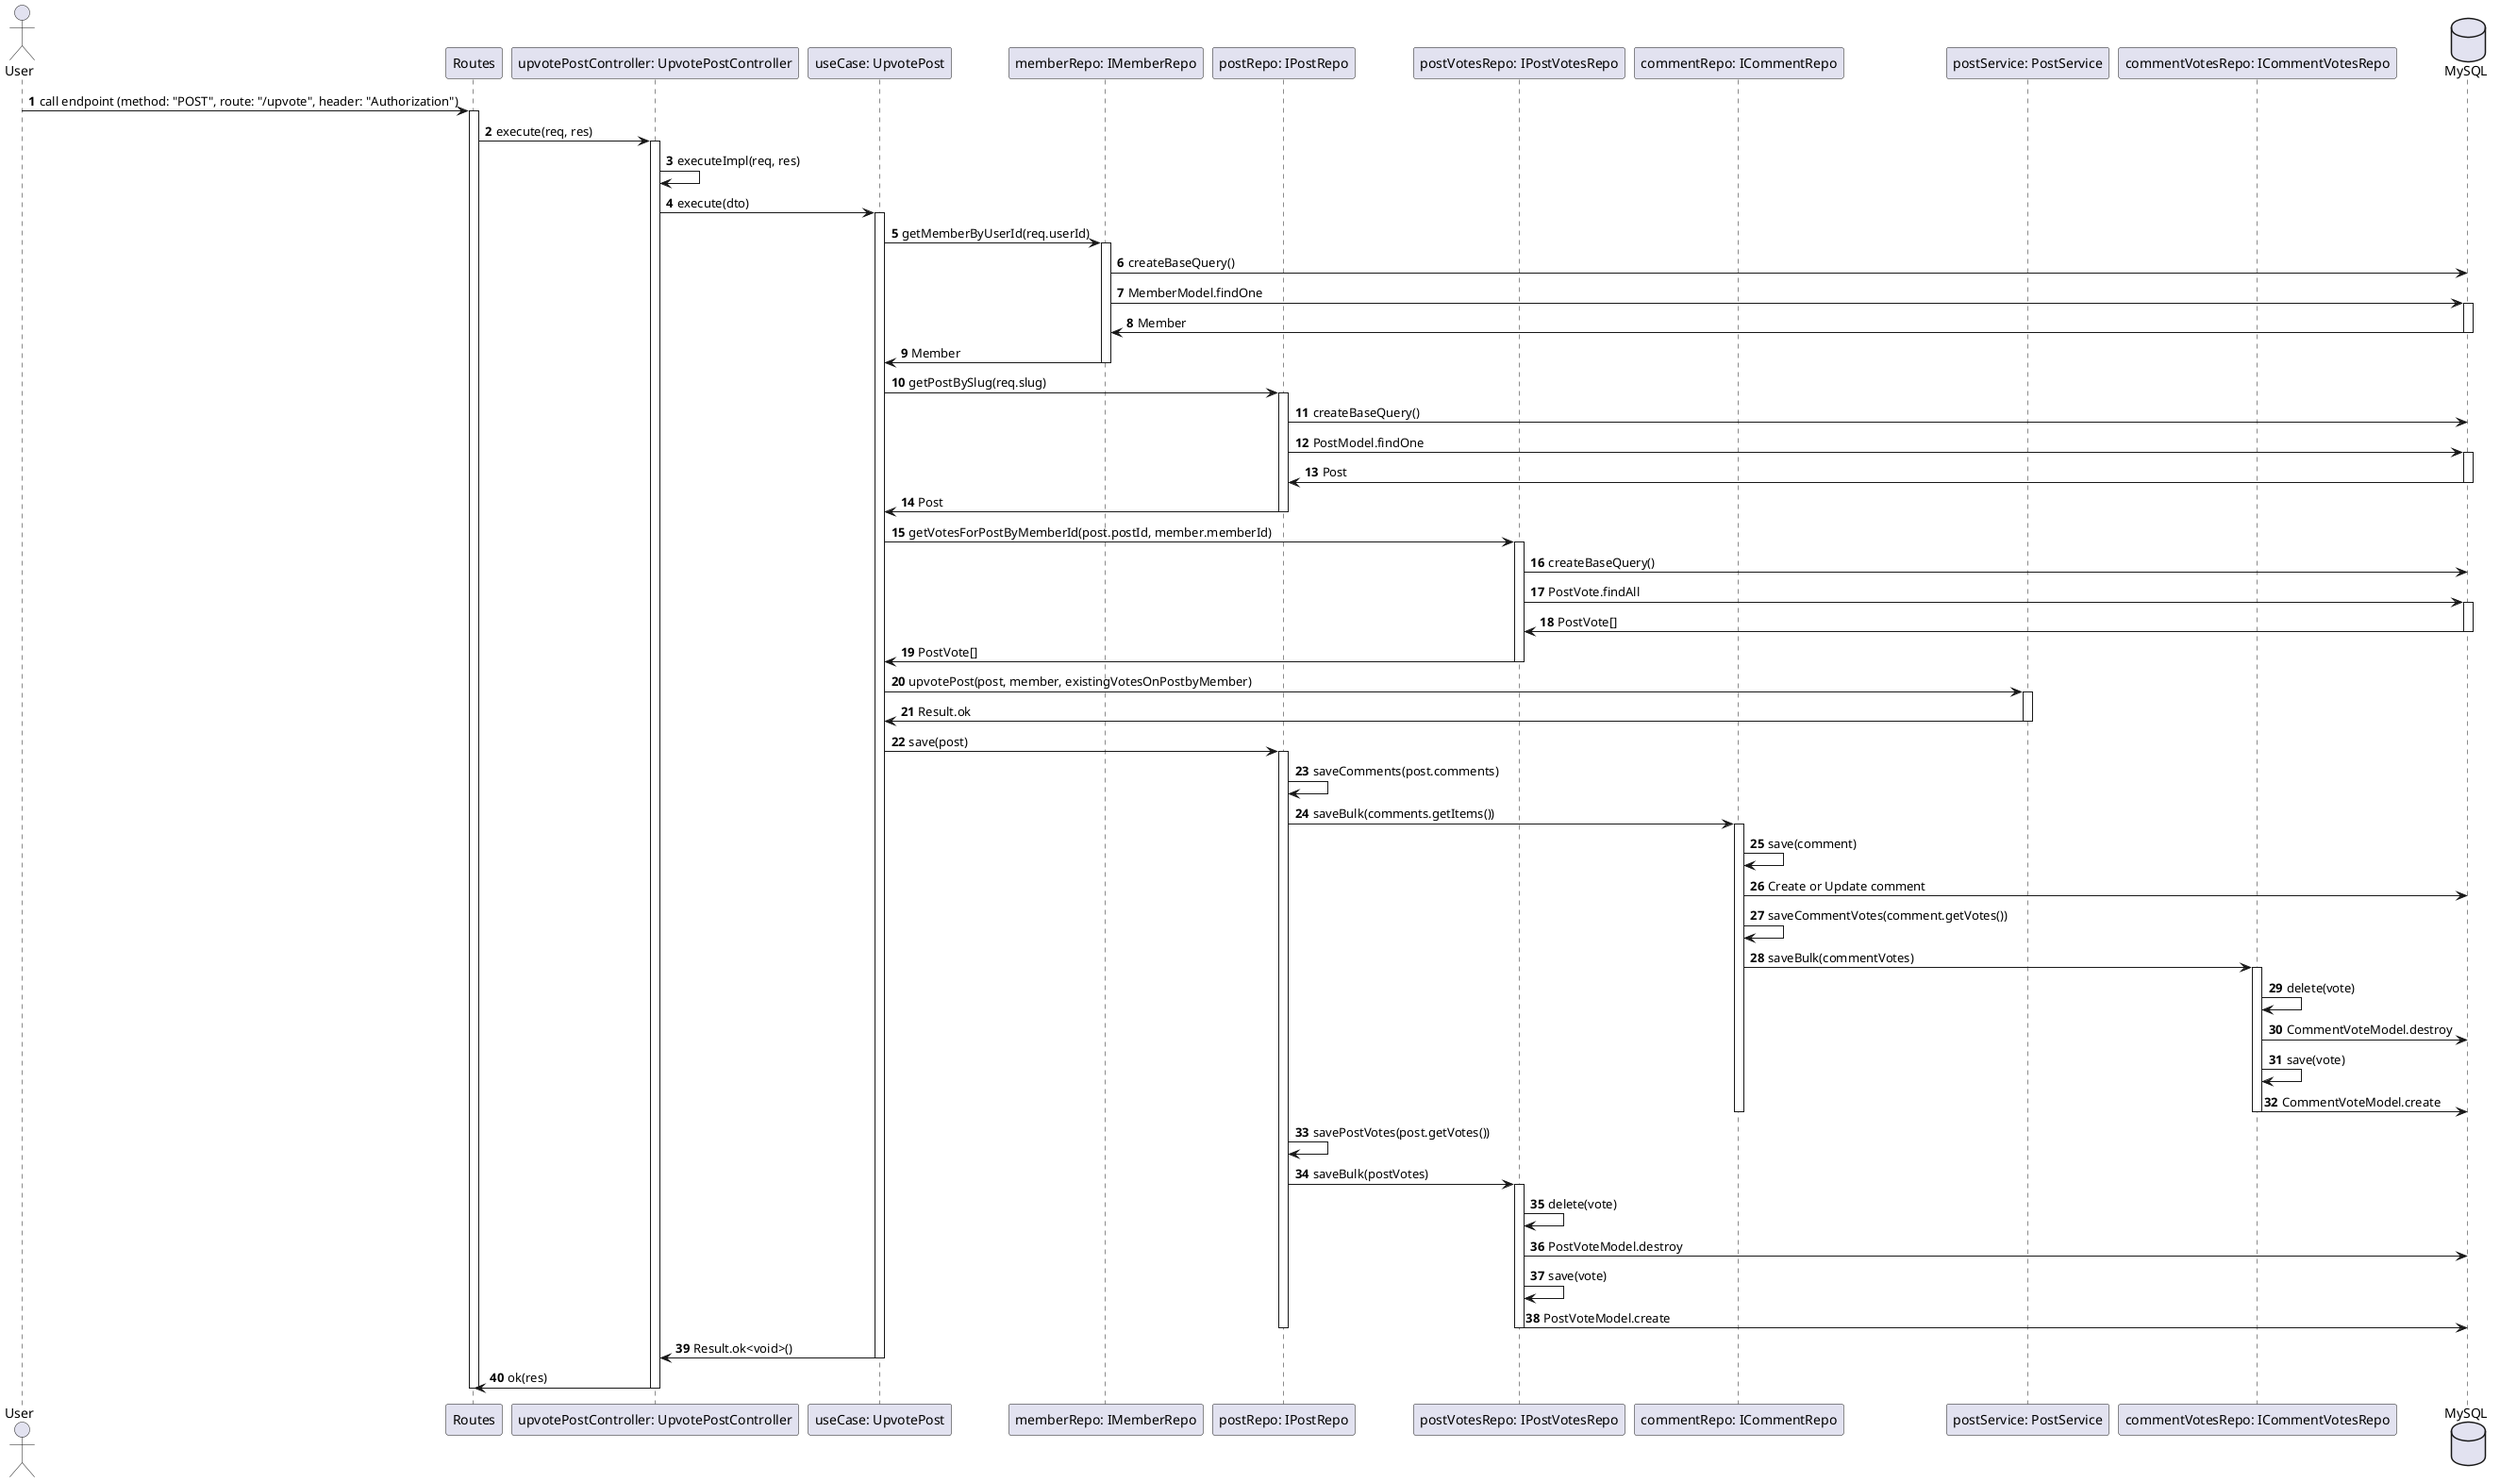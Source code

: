 @startuml SD-UpVotePost
autonumber 

actor User
participant Routes
participant "upvotePostController: UpvotePostController" as UpvotePostController
participant "useCase: UpvotePost" as UpvotePostUseCase
participant "memberRepo: IMemberRepo" as IMemberRepo
participant "postRepo: IPostRepo" as IPostRepo
participant "postVotesRepo: IPostVotesRepo" as IPostVotesRepo
participant "commentRepo: ICommentRepo" as ICommentRepo
participant "postService: PostService" as PostService
participant "commentVotesRepo: ICommentVotesRepo" as ICommentVotesRepo
database MySQL as database

User -> Routes: call endpoint (method: "POST", route: "/upvote", header: "Authorization")
    activate Routes
    Routes -> UpvotePostController: execute(req, res) 
    activate UpvotePostController
        UpvotePostController -> UpvotePostController: executeImpl(req, res)
        UpvotePostController -> UpvotePostUseCase: execute(dto)
        activate UpvotePostUseCase
            UpvotePostUseCase -> IMemberRepo: getMemberByUserId(req.userId)
            activate IMemberRepo
                IMemberRepo -> database: createBaseQuery()
                IMemberRepo -> database: MemberModel.findOne
                activate database
                    database -> IMemberRepo: Member
                deactivate database
                IMemberRepo -> UpvotePostUseCase: Member 
            deactivate IMemberRepo

            UpvotePostUseCase -> IPostRepo: getPostBySlug(req.slug)
            activate IPostRepo
                IPostRepo -> database: createBaseQuery()
                IPostRepo -> database: PostModel.findOne
                activate database
                    database -> IPostRepo: Post
                deactivate database
                IPostRepo -> UpvotePostUseCase: Post
            deactivate IPostRepo

            UpvotePostUseCase -> IPostVotesRepo: getVotesForPostByMemberId(post.postId, member.memberId)
            activate IPostVotesRepo
                IPostVotesRepo -> database: createBaseQuery()
                IPostVotesRepo -> database: PostVote.findAll
                activate database
                    database -> IPostVotesRepo: PostVote[]
                deactivate database
                IPostVotesRepo -> UpvotePostUseCase: PostVote[]
            deactivate IPostVotesRepo

            UpvotePostUseCase -> PostService: upvotePost(post, member, existingVotesOnPostbyMember)
            activate PostService
                PostService -> UpvotePostUseCase: Result.ok
            deactivate PostService

            UpvotePostUseCase -> IPostRepo: save(post)
            activate IPostRepo
                    IPostRepo -> IPostRepo: saveComments(post.comments)
                    IPostRepo -> ICommentRepo: saveBulk(comments.getItems())
                    activate ICommentRepo
                        ICommentRepo -> ICommentRepo: save(comment)
                        ICommentRepo -> database: Create or Update comment
                        ICommentRepo -> ICommentRepo: saveCommentVotes(comment.getVotes())
                        ICommentRepo -> ICommentVotesRepo: saveBulk(commentVotes)
                        activate ICommentVotesRepo
                            ICommentVotesRepo -> ICommentVotesRepo: delete(vote)
                            ICommentVotesRepo -> database: CommentVoteModel.destroy
                            ICommentVotesRepo -> ICommentVotesRepo: save(vote)
                            ICommentVotesRepo -> database: CommentVoteModel.create
                        deactivate ICommentVotesRepo
                    deactivate ICommentRepo

                    IPostRepo -> IPostRepo: savePostVotes(post.getVotes())
                    IPostRepo -> IPostVotesRepo: saveBulk(postVotes)
                    activate IPostVotesRepo
                        IPostVotesRepo -> IPostVotesRepo: delete(vote)
                        IPostVotesRepo -> database: PostVoteModel.destroy
                        IPostVotesRepo -> IPostVotesRepo: save(vote)
                        IPostVotesRepo -> database: PostVoteModel.create
                    deactivate IPostVotesRepo
            deactivate IPostRepo

            UpvotePostUseCase -> UpvotePostController:  Result.ok<void>()
            deactivate UpvotePostUseCase

        UpvotePostController -> Routes: ok(res)
        deactivate UpvotePostController
    deactivate Routes
@enduml